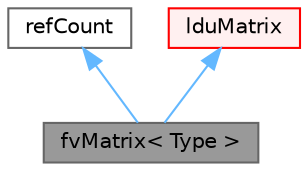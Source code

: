 digraph "fvMatrix&lt; Type &gt;"
{
 // LATEX_PDF_SIZE
  bgcolor="transparent";
  edge [fontname=Helvetica,fontsize=10,labelfontname=Helvetica,labelfontsize=10];
  node [fontname=Helvetica,fontsize=10,shape=box,height=0.2,width=0.4];
  Node1 [id="Node000001",label="fvMatrix\< Type \>",height=0.2,width=0.4,color="gray40", fillcolor="grey60", style="filled", fontcolor="black",tooltip="A special matrix type and solver, designed for finite volume solutions of scalar equations...."];
  Node2 -> Node1 [id="edge1_Node000001_Node000002",dir="back",color="steelblue1",style="solid",tooltip=" "];
  Node2 [id="Node000002",label="refCount",height=0.2,width=0.4,color="gray40", fillcolor="white", style="filled",URL="$classFoam_1_1refCount.html",tooltip="Reference counter for various OpenFOAM components."];
  Node3 -> Node1 [id="edge2_Node000001_Node000003",dir="back",color="steelblue1",style="solid",tooltip=" "];
  Node3 [id="Node000003",label="lduMatrix",height=0.2,width=0.4,color="red", fillcolor="#FFF0F0", style="filled",URL="$classFoam_1_1lduMatrix.html",tooltip="lduMatrix is a general matrix class in which the coefficients are stored as three arrays,..."];
}
